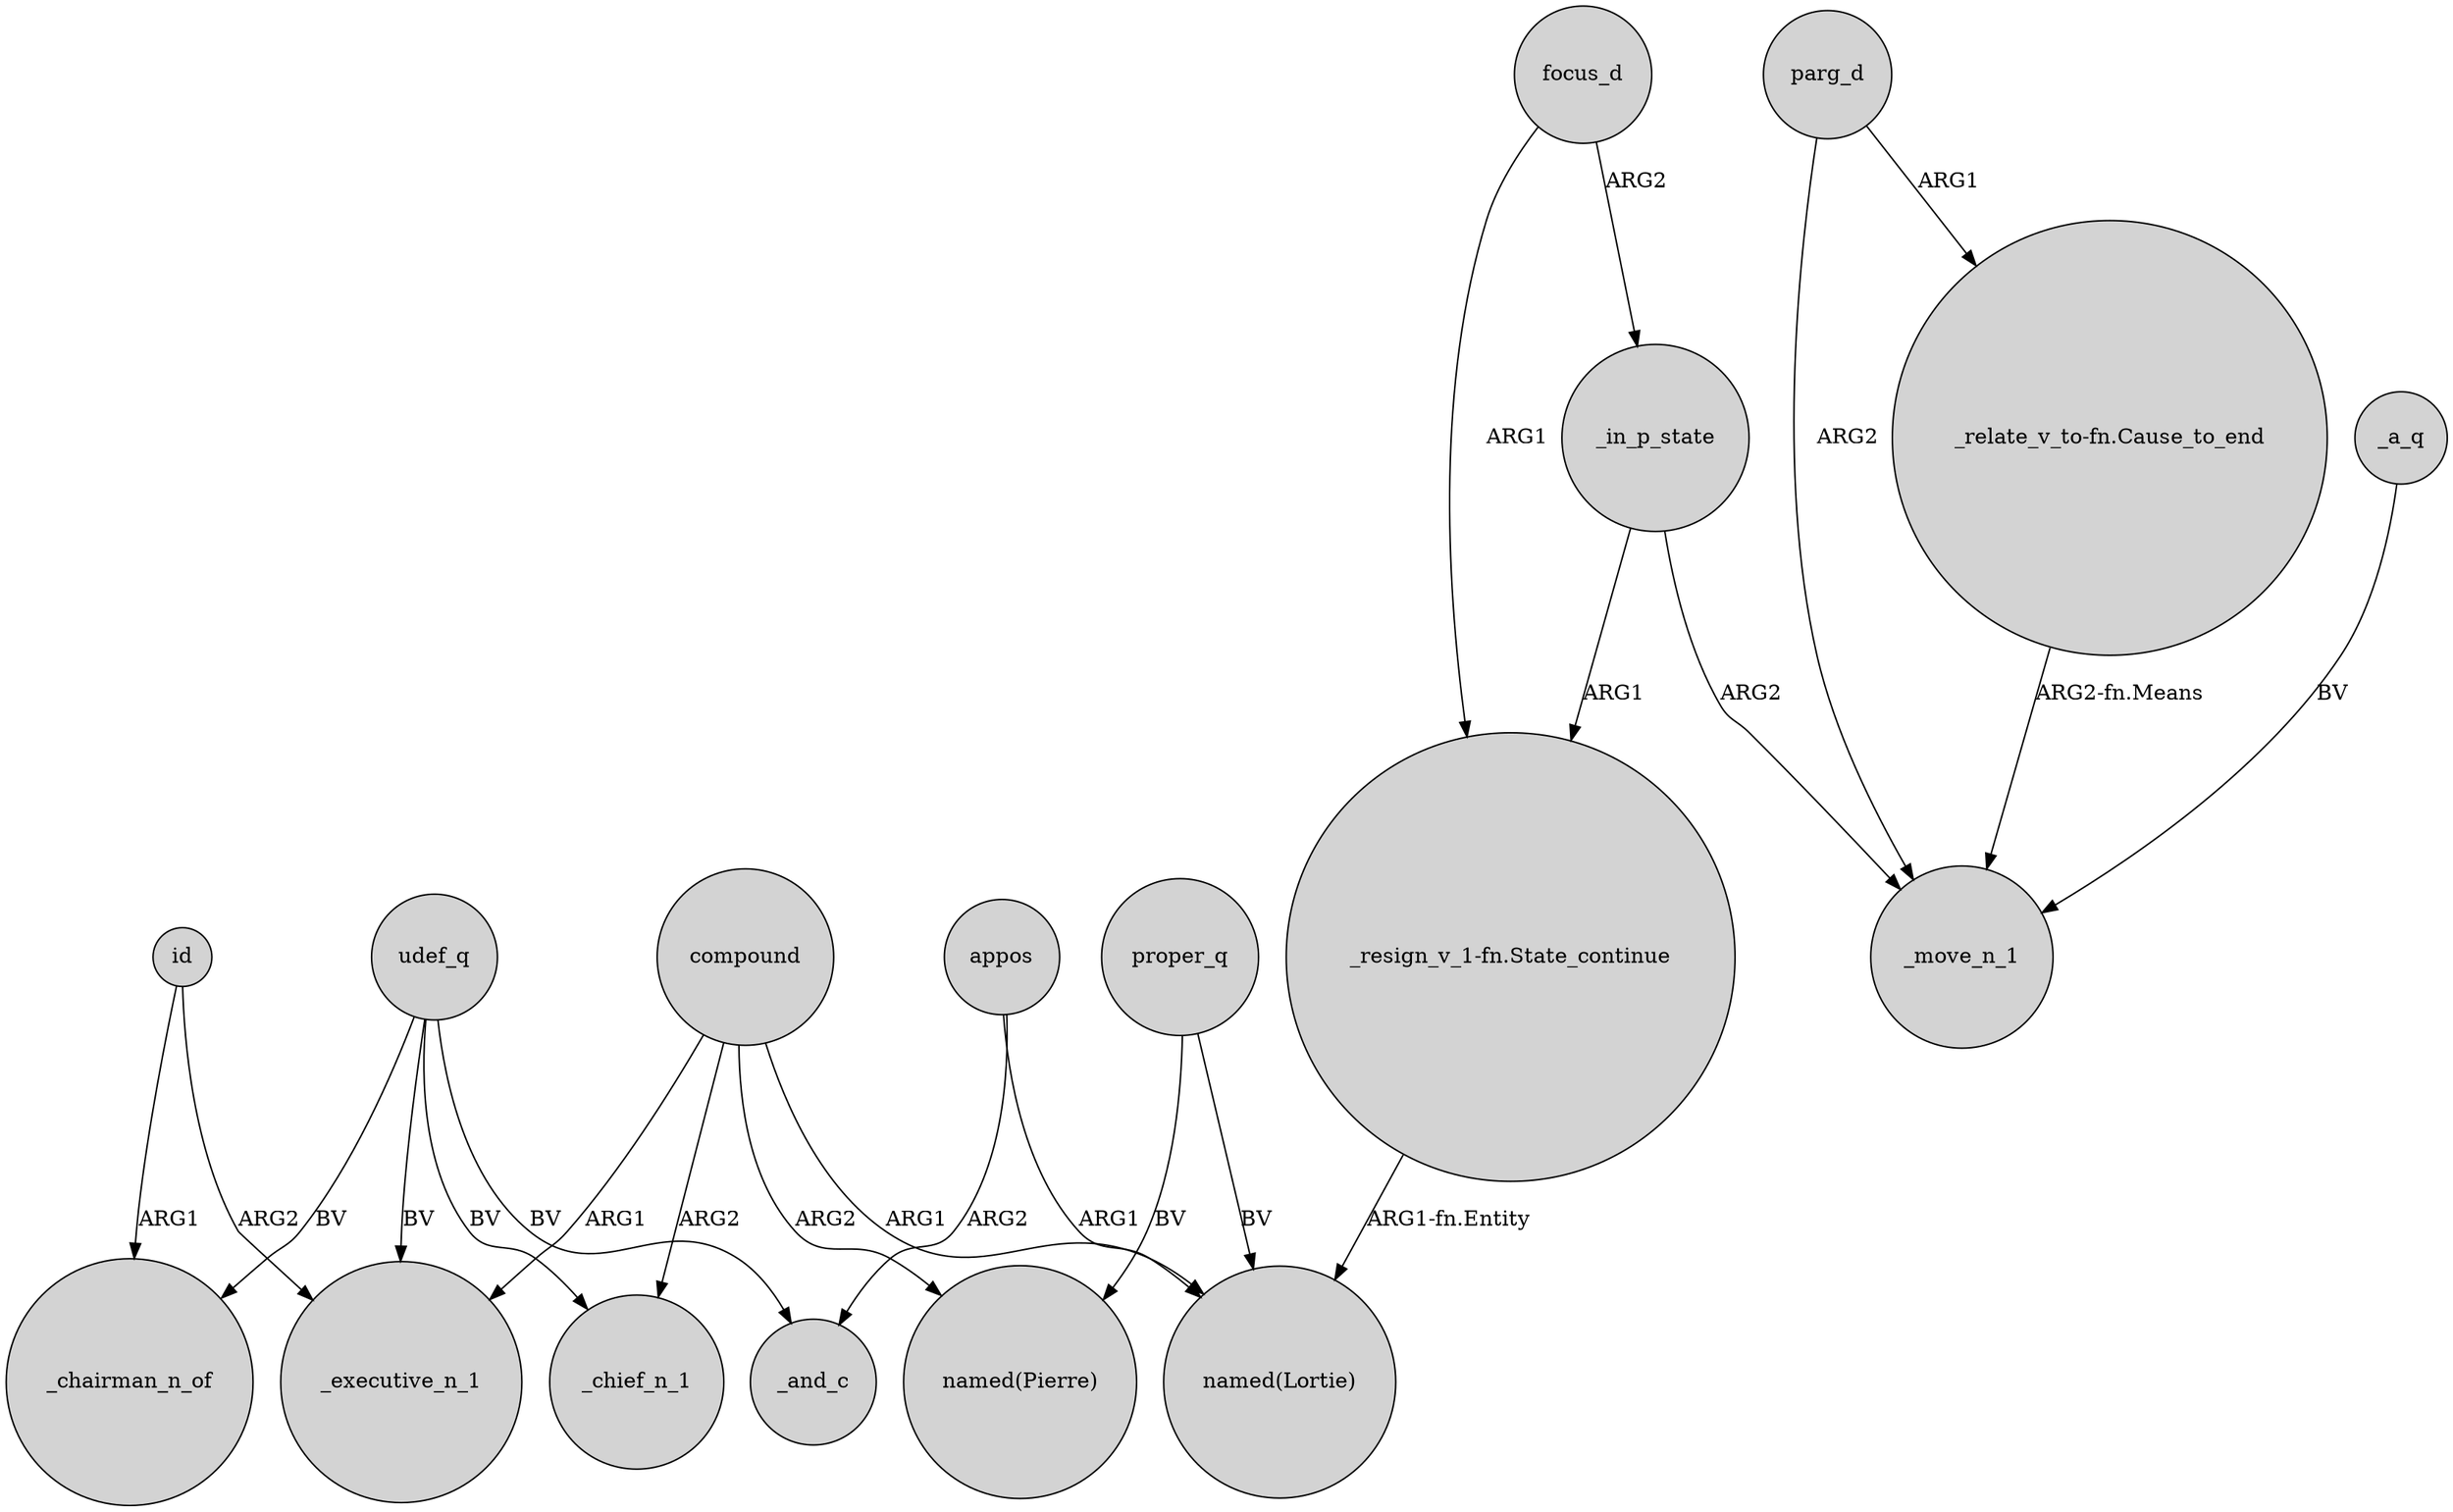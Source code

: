 digraph {
	node [shape=circle style=filled]
	id -> _chairman_n_of [label=ARG1]
	focus_d -> _in_p_state [label=ARG2]
	focus_d -> "_resign_v_1-fn.State_continue" [label=ARG1]
	compound -> _chief_n_1 [label=ARG2]
	appos -> _and_c [label=ARG2]
	_in_p_state -> _move_n_1 [label=ARG2]
	udef_q -> _chairman_n_of [label=BV]
	id -> _executive_n_1 [label=ARG2]
	udef_q -> _chief_n_1 [label=BV]
	proper_q -> "named(Lortie)" [label=BV]
	compound -> "named(Lortie)" [label=ARG1]
	udef_q -> _and_c [label=BV]
	compound -> "named(Pierre)" [label=ARG2]
	udef_q -> _executive_n_1 [label=BV]
	appos -> "named(Lortie)" [label=ARG1]
	parg_d -> "_relate_v_to-fn.Cause_to_end" [label=ARG1]
	compound -> _executive_n_1 [label=ARG1]
	_in_p_state -> "_resign_v_1-fn.State_continue" [label=ARG1]
	"_resign_v_1-fn.State_continue" -> "named(Lortie)" [label="ARG1-fn.Entity"]
	"_relate_v_to-fn.Cause_to_end" -> _move_n_1 [label="ARG2-fn.Means"]
	parg_d -> _move_n_1 [label=ARG2]
	_a_q -> _move_n_1 [label=BV]
	proper_q -> "named(Pierre)" [label=BV]
}
